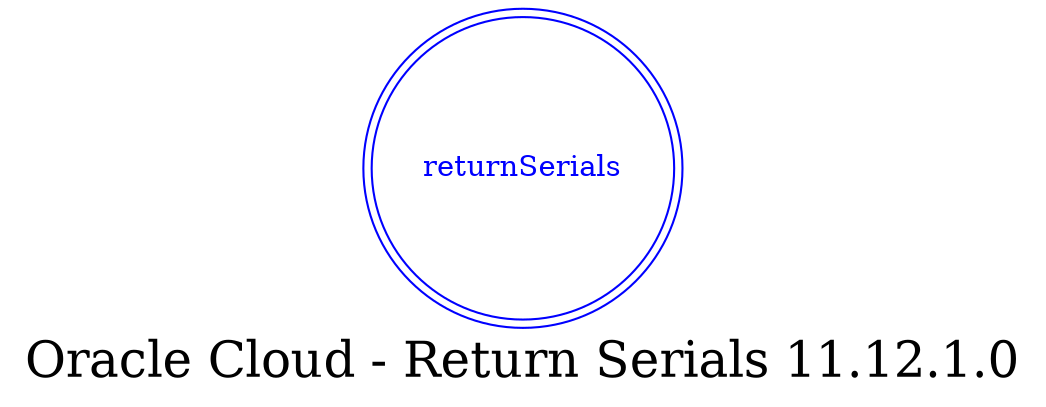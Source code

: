 digraph LexiconGraph {
graph[label="Oracle Cloud - Return Serials 11.12.1.0", fontsize=24]
splines=true
"returnSerials" [color=blue, fontcolor=blue, shape=doublecircle]
}
